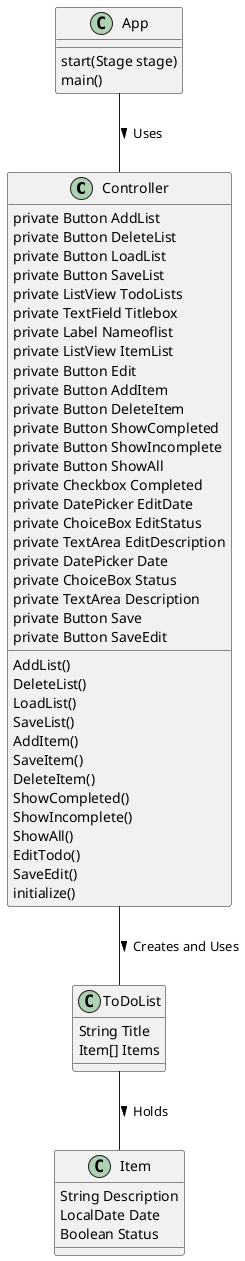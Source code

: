 @startuml
/'
UCF COP3330 Fall 2021 Assignment 4 Solution
Copyright 2021 Reese Stowell

Class HelloController will be renamed to Controller and
Class HelloApp will be renamed to App in the UML I used what it WILL BE
'/
Class Controller
{
private Button AddList
private Button DeleteList
private Button LoadList
private Button SaveList
private ListView TodoLists
private TextField Titlebox
private Label Nameoflist
private ListView ItemList
private Button Edit
private Button AddItem
private Button DeleteItem
private Button ShowCompleted
private Button ShowIncomplete
private Button ShowAll
private Checkbox Completed
private DatePicker EditDate
private ChoiceBox EditStatus
private TextArea EditDescription
private DatePicker Date
private ChoiceBox Status
private TextArea Description
private Button Save
private Button SaveEdit
AddList()
DeleteList()
LoadList()
SaveList()
AddItem()
SaveItem()
DeleteItem()
ShowCompleted()
ShowIncomplete()
ShowAll()
EditTodo()
SaveEdit()
initialize()
}

Class ToDoList
{
String Title
Item[] Items
}

Class Item
{
String Description
LocalDate Date
Boolean Status
}

Class App
{
start(Stage stage)
main()
}

ToDoList -- Item: > Holds
App -- Controller: > Uses
Controller --  ToDoList: > Creates and Uses

@enduml